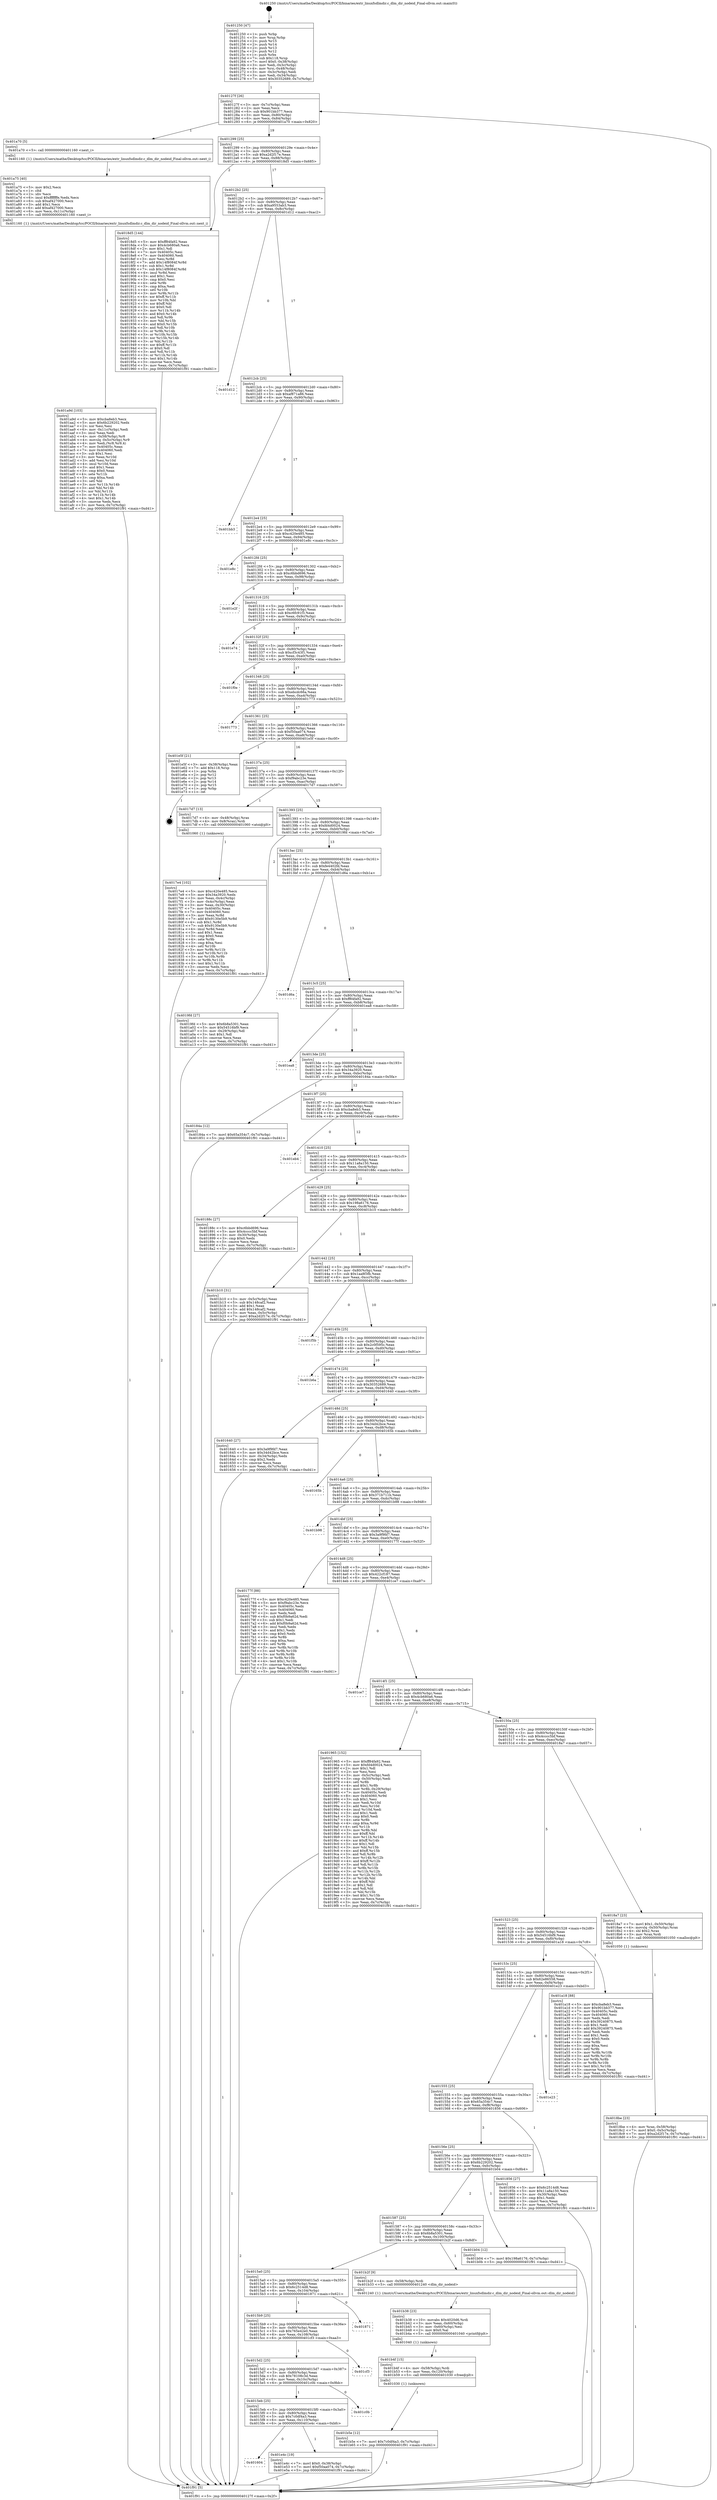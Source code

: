 digraph "0x401250" {
  label = "0x401250 (/mnt/c/Users/mathe/Desktop/tcc/POCII/binaries/extr_linuxfsdlmdir.c_dlm_dir_nodeid_Final-ollvm.out::main(0))"
  labelloc = "t"
  node[shape=record]

  Entry [label="",width=0.3,height=0.3,shape=circle,fillcolor=black,style=filled]
  "0x40127f" [label="{
     0x40127f [26]\l
     | [instrs]\l
     &nbsp;&nbsp;0x40127f \<+3\>: mov -0x7c(%rbp),%eax\l
     &nbsp;&nbsp;0x401282 \<+2\>: mov %eax,%ecx\l
     &nbsp;&nbsp;0x401284 \<+6\>: sub $0x901bb377,%ecx\l
     &nbsp;&nbsp;0x40128a \<+3\>: mov %eax,-0x80(%rbp)\l
     &nbsp;&nbsp;0x40128d \<+6\>: mov %ecx,-0x84(%rbp)\l
     &nbsp;&nbsp;0x401293 \<+6\>: je 0000000000401a70 \<main+0x820\>\l
  }"]
  "0x401a70" [label="{
     0x401a70 [5]\l
     | [instrs]\l
     &nbsp;&nbsp;0x401a70 \<+5\>: call 0000000000401160 \<next_i\>\l
     | [calls]\l
     &nbsp;&nbsp;0x401160 \{1\} (/mnt/c/Users/mathe/Desktop/tcc/POCII/binaries/extr_linuxfsdlmdir.c_dlm_dir_nodeid_Final-ollvm.out::next_i)\l
  }"]
  "0x401299" [label="{
     0x401299 [25]\l
     | [instrs]\l
     &nbsp;&nbsp;0x401299 \<+5\>: jmp 000000000040129e \<main+0x4e\>\l
     &nbsp;&nbsp;0x40129e \<+3\>: mov -0x80(%rbp),%eax\l
     &nbsp;&nbsp;0x4012a1 \<+5\>: sub $0xa2d2f17e,%eax\l
     &nbsp;&nbsp;0x4012a6 \<+6\>: mov %eax,-0x88(%rbp)\l
     &nbsp;&nbsp;0x4012ac \<+6\>: je 00000000004018d5 \<main+0x685\>\l
  }"]
  Exit [label="",width=0.3,height=0.3,shape=circle,fillcolor=black,style=filled,peripheries=2]
  "0x4018d5" [label="{
     0x4018d5 [144]\l
     | [instrs]\l
     &nbsp;&nbsp;0x4018d5 \<+5\>: mov $0xff84fa92,%eax\l
     &nbsp;&nbsp;0x4018da \<+5\>: mov $0x4cb680a6,%ecx\l
     &nbsp;&nbsp;0x4018df \<+2\>: mov $0x1,%dl\l
     &nbsp;&nbsp;0x4018e1 \<+7\>: mov 0x40405c,%esi\l
     &nbsp;&nbsp;0x4018e8 \<+7\>: mov 0x404060,%edi\l
     &nbsp;&nbsp;0x4018ef \<+3\>: mov %esi,%r8d\l
     &nbsp;&nbsp;0x4018f2 \<+7\>: add $0x14f8084f,%r8d\l
     &nbsp;&nbsp;0x4018f9 \<+4\>: sub $0x1,%r8d\l
     &nbsp;&nbsp;0x4018fd \<+7\>: sub $0x14f8084f,%r8d\l
     &nbsp;&nbsp;0x401904 \<+4\>: imul %r8d,%esi\l
     &nbsp;&nbsp;0x401908 \<+3\>: and $0x1,%esi\l
     &nbsp;&nbsp;0x40190b \<+3\>: cmp $0x0,%esi\l
     &nbsp;&nbsp;0x40190e \<+4\>: sete %r9b\l
     &nbsp;&nbsp;0x401912 \<+3\>: cmp $0xa,%edi\l
     &nbsp;&nbsp;0x401915 \<+4\>: setl %r10b\l
     &nbsp;&nbsp;0x401919 \<+3\>: mov %r9b,%r11b\l
     &nbsp;&nbsp;0x40191c \<+4\>: xor $0xff,%r11b\l
     &nbsp;&nbsp;0x401920 \<+3\>: mov %r10b,%bl\l
     &nbsp;&nbsp;0x401923 \<+3\>: xor $0xff,%bl\l
     &nbsp;&nbsp;0x401926 \<+3\>: xor $0x0,%dl\l
     &nbsp;&nbsp;0x401929 \<+3\>: mov %r11b,%r14b\l
     &nbsp;&nbsp;0x40192c \<+4\>: and $0x0,%r14b\l
     &nbsp;&nbsp;0x401930 \<+3\>: and %dl,%r9b\l
     &nbsp;&nbsp;0x401933 \<+3\>: mov %bl,%r15b\l
     &nbsp;&nbsp;0x401936 \<+4\>: and $0x0,%r15b\l
     &nbsp;&nbsp;0x40193a \<+3\>: and %dl,%r10b\l
     &nbsp;&nbsp;0x40193d \<+3\>: or %r9b,%r14b\l
     &nbsp;&nbsp;0x401940 \<+3\>: or %r10b,%r15b\l
     &nbsp;&nbsp;0x401943 \<+3\>: xor %r15b,%r14b\l
     &nbsp;&nbsp;0x401946 \<+3\>: or %bl,%r11b\l
     &nbsp;&nbsp;0x401949 \<+4\>: xor $0xff,%r11b\l
     &nbsp;&nbsp;0x40194d \<+3\>: or $0x0,%dl\l
     &nbsp;&nbsp;0x401950 \<+3\>: and %dl,%r11b\l
     &nbsp;&nbsp;0x401953 \<+3\>: or %r11b,%r14b\l
     &nbsp;&nbsp;0x401956 \<+4\>: test $0x1,%r14b\l
     &nbsp;&nbsp;0x40195a \<+3\>: cmovne %ecx,%eax\l
     &nbsp;&nbsp;0x40195d \<+3\>: mov %eax,-0x7c(%rbp)\l
     &nbsp;&nbsp;0x401960 \<+5\>: jmp 0000000000401f91 \<main+0xd41\>\l
  }"]
  "0x4012b2" [label="{
     0x4012b2 [25]\l
     | [instrs]\l
     &nbsp;&nbsp;0x4012b2 \<+5\>: jmp 00000000004012b7 \<main+0x67\>\l
     &nbsp;&nbsp;0x4012b7 \<+3\>: mov -0x80(%rbp),%eax\l
     &nbsp;&nbsp;0x4012ba \<+5\>: sub $0xa9553ab3,%eax\l
     &nbsp;&nbsp;0x4012bf \<+6\>: mov %eax,-0x8c(%rbp)\l
     &nbsp;&nbsp;0x4012c5 \<+6\>: je 0000000000401d12 \<main+0xac2\>\l
  }"]
  "0x401604" [label="{
     0x401604\l
  }", style=dashed]
  "0x401d12" [label="{
     0x401d12\l
  }", style=dashed]
  "0x4012cb" [label="{
     0x4012cb [25]\l
     | [instrs]\l
     &nbsp;&nbsp;0x4012cb \<+5\>: jmp 00000000004012d0 \<main+0x80\>\l
     &nbsp;&nbsp;0x4012d0 \<+3\>: mov -0x80(%rbp),%eax\l
     &nbsp;&nbsp;0x4012d3 \<+5\>: sub $0xaf871a86,%eax\l
     &nbsp;&nbsp;0x4012d8 \<+6\>: mov %eax,-0x90(%rbp)\l
     &nbsp;&nbsp;0x4012de \<+6\>: je 0000000000401bb3 \<main+0x963\>\l
  }"]
  "0x401e4c" [label="{
     0x401e4c [19]\l
     | [instrs]\l
     &nbsp;&nbsp;0x401e4c \<+7\>: movl $0x0,-0x38(%rbp)\l
     &nbsp;&nbsp;0x401e53 \<+7\>: movl $0xf50aa074,-0x7c(%rbp)\l
     &nbsp;&nbsp;0x401e5a \<+5\>: jmp 0000000000401f91 \<main+0xd41\>\l
  }"]
  "0x401bb3" [label="{
     0x401bb3\l
  }", style=dashed]
  "0x4012e4" [label="{
     0x4012e4 [25]\l
     | [instrs]\l
     &nbsp;&nbsp;0x4012e4 \<+5\>: jmp 00000000004012e9 \<main+0x99\>\l
     &nbsp;&nbsp;0x4012e9 \<+3\>: mov -0x80(%rbp),%eax\l
     &nbsp;&nbsp;0x4012ec \<+5\>: sub $0xc420e485,%eax\l
     &nbsp;&nbsp;0x4012f1 \<+6\>: mov %eax,-0x94(%rbp)\l
     &nbsp;&nbsp;0x4012f7 \<+6\>: je 0000000000401e8c \<main+0xc3c\>\l
  }"]
  "0x4015eb" [label="{
     0x4015eb [25]\l
     | [instrs]\l
     &nbsp;&nbsp;0x4015eb \<+5\>: jmp 00000000004015f0 \<main+0x3a0\>\l
     &nbsp;&nbsp;0x4015f0 \<+3\>: mov -0x80(%rbp),%eax\l
     &nbsp;&nbsp;0x4015f3 \<+5\>: sub $0x7c0df4a3,%eax\l
     &nbsp;&nbsp;0x4015f8 \<+6\>: mov %eax,-0x110(%rbp)\l
     &nbsp;&nbsp;0x4015fe \<+6\>: je 0000000000401e4c \<main+0xbfc\>\l
  }"]
  "0x401e8c" [label="{
     0x401e8c\l
  }", style=dashed]
  "0x4012fd" [label="{
     0x4012fd [25]\l
     | [instrs]\l
     &nbsp;&nbsp;0x4012fd \<+5\>: jmp 0000000000401302 \<main+0xb2\>\l
     &nbsp;&nbsp;0x401302 \<+3\>: mov -0x80(%rbp),%eax\l
     &nbsp;&nbsp;0x401305 \<+5\>: sub $0xc6bbd696,%eax\l
     &nbsp;&nbsp;0x40130a \<+6\>: mov %eax,-0x98(%rbp)\l
     &nbsp;&nbsp;0x401310 \<+6\>: je 0000000000401e2f \<main+0xbdf\>\l
  }"]
  "0x401c0b" [label="{
     0x401c0b\l
  }", style=dashed]
  "0x401e2f" [label="{
     0x401e2f\l
  }", style=dashed]
  "0x401316" [label="{
     0x401316 [25]\l
     | [instrs]\l
     &nbsp;&nbsp;0x401316 \<+5\>: jmp 000000000040131b \<main+0xcb\>\l
     &nbsp;&nbsp;0x40131b \<+3\>: mov -0x80(%rbp),%eax\l
     &nbsp;&nbsp;0x40131e \<+5\>: sub $0xc6fc91f3,%eax\l
     &nbsp;&nbsp;0x401323 \<+6\>: mov %eax,-0x9c(%rbp)\l
     &nbsp;&nbsp;0x401329 \<+6\>: je 0000000000401e74 \<main+0xc24\>\l
  }"]
  "0x4015d2" [label="{
     0x4015d2 [25]\l
     | [instrs]\l
     &nbsp;&nbsp;0x4015d2 \<+5\>: jmp 00000000004015d7 \<main+0x387\>\l
     &nbsp;&nbsp;0x4015d7 \<+3\>: mov -0x80(%rbp),%eax\l
     &nbsp;&nbsp;0x4015da \<+5\>: sub $0x78108c3d,%eax\l
     &nbsp;&nbsp;0x4015df \<+6\>: mov %eax,-0x10c(%rbp)\l
     &nbsp;&nbsp;0x4015e5 \<+6\>: je 0000000000401c0b \<main+0x9bb\>\l
  }"]
  "0x401e74" [label="{
     0x401e74\l
  }", style=dashed]
  "0x40132f" [label="{
     0x40132f [25]\l
     | [instrs]\l
     &nbsp;&nbsp;0x40132f \<+5\>: jmp 0000000000401334 \<main+0xe4\>\l
     &nbsp;&nbsp;0x401334 \<+3\>: mov -0x80(%rbp),%eax\l
     &nbsp;&nbsp;0x401337 \<+5\>: sub $0xcf3c43f1,%eax\l
     &nbsp;&nbsp;0x40133c \<+6\>: mov %eax,-0xa0(%rbp)\l
     &nbsp;&nbsp;0x401342 \<+6\>: je 0000000000401f0e \<main+0xcbe\>\l
  }"]
  "0x401cf3" [label="{
     0x401cf3\l
  }", style=dashed]
  "0x401f0e" [label="{
     0x401f0e\l
  }", style=dashed]
  "0x401348" [label="{
     0x401348 [25]\l
     | [instrs]\l
     &nbsp;&nbsp;0x401348 \<+5\>: jmp 000000000040134d \<main+0xfd\>\l
     &nbsp;&nbsp;0x40134d \<+3\>: mov -0x80(%rbp),%eax\l
     &nbsp;&nbsp;0x401350 \<+5\>: sub $0xebcdc66a,%eax\l
     &nbsp;&nbsp;0x401355 \<+6\>: mov %eax,-0xa4(%rbp)\l
     &nbsp;&nbsp;0x40135b \<+6\>: je 0000000000401773 \<main+0x523\>\l
  }"]
  "0x4015b9" [label="{
     0x4015b9 [25]\l
     | [instrs]\l
     &nbsp;&nbsp;0x4015b9 \<+5\>: jmp 00000000004015be \<main+0x36e\>\l
     &nbsp;&nbsp;0x4015be \<+3\>: mov -0x80(%rbp),%eax\l
     &nbsp;&nbsp;0x4015c1 \<+5\>: sub $0x765e42e0,%eax\l
     &nbsp;&nbsp;0x4015c6 \<+6\>: mov %eax,-0x108(%rbp)\l
     &nbsp;&nbsp;0x4015cc \<+6\>: je 0000000000401cf3 \<main+0xaa3\>\l
  }"]
  "0x401773" [label="{
     0x401773\l
  }", style=dashed]
  "0x401361" [label="{
     0x401361 [25]\l
     | [instrs]\l
     &nbsp;&nbsp;0x401361 \<+5\>: jmp 0000000000401366 \<main+0x116\>\l
     &nbsp;&nbsp;0x401366 \<+3\>: mov -0x80(%rbp),%eax\l
     &nbsp;&nbsp;0x401369 \<+5\>: sub $0xf50aa074,%eax\l
     &nbsp;&nbsp;0x40136e \<+6\>: mov %eax,-0xa8(%rbp)\l
     &nbsp;&nbsp;0x401374 \<+6\>: je 0000000000401e5f \<main+0xc0f\>\l
  }"]
  "0x401871" [label="{
     0x401871\l
  }", style=dashed]
  "0x401e5f" [label="{
     0x401e5f [21]\l
     | [instrs]\l
     &nbsp;&nbsp;0x401e5f \<+3\>: mov -0x38(%rbp),%eax\l
     &nbsp;&nbsp;0x401e62 \<+7\>: add $0x118,%rsp\l
     &nbsp;&nbsp;0x401e69 \<+1\>: pop %rbx\l
     &nbsp;&nbsp;0x401e6a \<+2\>: pop %r12\l
     &nbsp;&nbsp;0x401e6c \<+2\>: pop %r13\l
     &nbsp;&nbsp;0x401e6e \<+2\>: pop %r14\l
     &nbsp;&nbsp;0x401e70 \<+2\>: pop %r15\l
     &nbsp;&nbsp;0x401e72 \<+1\>: pop %rbp\l
     &nbsp;&nbsp;0x401e73 \<+1\>: ret\l
  }"]
  "0x40137a" [label="{
     0x40137a [25]\l
     | [instrs]\l
     &nbsp;&nbsp;0x40137a \<+5\>: jmp 000000000040137f \<main+0x12f\>\l
     &nbsp;&nbsp;0x40137f \<+3\>: mov -0x80(%rbp),%eax\l
     &nbsp;&nbsp;0x401382 \<+5\>: sub $0xf9abc23e,%eax\l
     &nbsp;&nbsp;0x401387 \<+6\>: mov %eax,-0xac(%rbp)\l
     &nbsp;&nbsp;0x40138d \<+6\>: je 00000000004017d7 \<main+0x587\>\l
  }"]
  "0x401b5e" [label="{
     0x401b5e [12]\l
     | [instrs]\l
     &nbsp;&nbsp;0x401b5e \<+7\>: movl $0x7c0df4a3,-0x7c(%rbp)\l
     &nbsp;&nbsp;0x401b65 \<+5\>: jmp 0000000000401f91 \<main+0xd41\>\l
  }"]
  "0x4017d7" [label="{
     0x4017d7 [13]\l
     | [instrs]\l
     &nbsp;&nbsp;0x4017d7 \<+4\>: mov -0x48(%rbp),%rax\l
     &nbsp;&nbsp;0x4017db \<+4\>: mov 0x8(%rax),%rdi\l
     &nbsp;&nbsp;0x4017df \<+5\>: call 0000000000401060 \<atoi@plt\>\l
     | [calls]\l
     &nbsp;&nbsp;0x401060 \{1\} (unknown)\l
  }"]
  "0x401393" [label="{
     0x401393 [25]\l
     | [instrs]\l
     &nbsp;&nbsp;0x401393 \<+5\>: jmp 0000000000401398 \<main+0x148\>\l
     &nbsp;&nbsp;0x401398 \<+3\>: mov -0x80(%rbp),%eax\l
     &nbsp;&nbsp;0x40139b \<+5\>: sub $0xfd4d0024,%eax\l
     &nbsp;&nbsp;0x4013a0 \<+6\>: mov %eax,-0xb0(%rbp)\l
     &nbsp;&nbsp;0x4013a6 \<+6\>: je 00000000004019fd \<main+0x7ad\>\l
  }"]
  "0x401b4f" [label="{
     0x401b4f [15]\l
     | [instrs]\l
     &nbsp;&nbsp;0x401b4f \<+4\>: mov -0x58(%rbp),%rdi\l
     &nbsp;&nbsp;0x401b53 \<+6\>: mov %eax,-0x120(%rbp)\l
     &nbsp;&nbsp;0x401b59 \<+5\>: call 0000000000401030 \<free@plt\>\l
     | [calls]\l
     &nbsp;&nbsp;0x401030 \{1\} (unknown)\l
  }"]
  "0x4019fd" [label="{
     0x4019fd [27]\l
     | [instrs]\l
     &nbsp;&nbsp;0x4019fd \<+5\>: mov $0x6b8a5301,%eax\l
     &nbsp;&nbsp;0x401a02 \<+5\>: mov $0x54516bf9,%ecx\l
     &nbsp;&nbsp;0x401a07 \<+3\>: mov -0x29(%rbp),%dl\l
     &nbsp;&nbsp;0x401a0a \<+3\>: test $0x1,%dl\l
     &nbsp;&nbsp;0x401a0d \<+3\>: cmovne %ecx,%eax\l
     &nbsp;&nbsp;0x401a10 \<+3\>: mov %eax,-0x7c(%rbp)\l
     &nbsp;&nbsp;0x401a13 \<+5\>: jmp 0000000000401f91 \<main+0xd41\>\l
  }"]
  "0x4013ac" [label="{
     0x4013ac [25]\l
     | [instrs]\l
     &nbsp;&nbsp;0x4013ac \<+5\>: jmp 00000000004013b1 \<main+0x161\>\l
     &nbsp;&nbsp;0x4013b1 \<+3\>: mov -0x80(%rbp),%eax\l
     &nbsp;&nbsp;0x4013b4 \<+5\>: sub $0xfe4402fd,%eax\l
     &nbsp;&nbsp;0x4013b9 \<+6\>: mov %eax,-0xb4(%rbp)\l
     &nbsp;&nbsp;0x4013bf \<+6\>: je 0000000000401d6a \<main+0xb1a\>\l
  }"]
  "0x401b38" [label="{
     0x401b38 [23]\l
     | [instrs]\l
     &nbsp;&nbsp;0x401b38 \<+10\>: movabs $0x4020d6,%rdi\l
     &nbsp;&nbsp;0x401b42 \<+3\>: mov %eax,-0x60(%rbp)\l
     &nbsp;&nbsp;0x401b45 \<+3\>: mov -0x60(%rbp),%esi\l
     &nbsp;&nbsp;0x401b48 \<+2\>: mov $0x0,%al\l
     &nbsp;&nbsp;0x401b4a \<+5\>: call 0000000000401040 \<printf@plt\>\l
     | [calls]\l
     &nbsp;&nbsp;0x401040 \{1\} (unknown)\l
  }"]
  "0x401d6a" [label="{
     0x401d6a\l
  }", style=dashed]
  "0x4013c5" [label="{
     0x4013c5 [25]\l
     | [instrs]\l
     &nbsp;&nbsp;0x4013c5 \<+5\>: jmp 00000000004013ca \<main+0x17a\>\l
     &nbsp;&nbsp;0x4013ca \<+3\>: mov -0x80(%rbp),%eax\l
     &nbsp;&nbsp;0x4013cd \<+5\>: sub $0xff84fa92,%eax\l
     &nbsp;&nbsp;0x4013d2 \<+6\>: mov %eax,-0xb8(%rbp)\l
     &nbsp;&nbsp;0x4013d8 \<+6\>: je 0000000000401ea8 \<main+0xc58\>\l
  }"]
  "0x4015a0" [label="{
     0x4015a0 [25]\l
     | [instrs]\l
     &nbsp;&nbsp;0x4015a0 \<+5\>: jmp 00000000004015a5 \<main+0x355\>\l
     &nbsp;&nbsp;0x4015a5 \<+3\>: mov -0x80(%rbp),%eax\l
     &nbsp;&nbsp;0x4015a8 \<+5\>: sub $0x6c2514d8,%eax\l
     &nbsp;&nbsp;0x4015ad \<+6\>: mov %eax,-0x104(%rbp)\l
     &nbsp;&nbsp;0x4015b3 \<+6\>: je 0000000000401871 \<main+0x621\>\l
  }"]
  "0x401ea8" [label="{
     0x401ea8\l
  }", style=dashed]
  "0x4013de" [label="{
     0x4013de [25]\l
     | [instrs]\l
     &nbsp;&nbsp;0x4013de \<+5\>: jmp 00000000004013e3 \<main+0x193\>\l
     &nbsp;&nbsp;0x4013e3 \<+3\>: mov -0x80(%rbp),%eax\l
     &nbsp;&nbsp;0x4013e6 \<+5\>: sub $0x34a3920,%eax\l
     &nbsp;&nbsp;0x4013eb \<+6\>: mov %eax,-0xbc(%rbp)\l
     &nbsp;&nbsp;0x4013f1 \<+6\>: je 000000000040184a \<main+0x5fa\>\l
  }"]
  "0x401b2f" [label="{
     0x401b2f [9]\l
     | [instrs]\l
     &nbsp;&nbsp;0x401b2f \<+4\>: mov -0x58(%rbp),%rdi\l
     &nbsp;&nbsp;0x401b33 \<+5\>: call 0000000000401240 \<dlm_dir_nodeid\>\l
     | [calls]\l
     &nbsp;&nbsp;0x401240 \{1\} (/mnt/c/Users/mathe/Desktop/tcc/POCII/binaries/extr_linuxfsdlmdir.c_dlm_dir_nodeid_Final-ollvm.out::dlm_dir_nodeid)\l
  }"]
  "0x40184a" [label="{
     0x40184a [12]\l
     | [instrs]\l
     &nbsp;&nbsp;0x40184a \<+7\>: movl $0x65a354c7,-0x7c(%rbp)\l
     &nbsp;&nbsp;0x401851 \<+5\>: jmp 0000000000401f91 \<main+0xd41\>\l
  }"]
  "0x4013f7" [label="{
     0x4013f7 [25]\l
     | [instrs]\l
     &nbsp;&nbsp;0x4013f7 \<+5\>: jmp 00000000004013fc \<main+0x1ac\>\l
     &nbsp;&nbsp;0x4013fc \<+3\>: mov -0x80(%rbp),%eax\l
     &nbsp;&nbsp;0x4013ff \<+5\>: sub $0xcba8eb3,%eax\l
     &nbsp;&nbsp;0x401404 \<+6\>: mov %eax,-0xc0(%rbp)\l
     &nbsp;&nbsp;0x40140a \<+6\>: je 0000000000401eb4 \<main+0xc64\>\l
  }"]
  "0x401587" [label="{
     0x401587 [25]\l
     | [instrs]\l
     &nbsp;&nbsp;0x401587 \<+5\>: jmp 000000000040158c \<main+0x33c\>\l
     &nbsp;&nbsp;0x40158c \<+3\>: mov -0x80(%rbp),%eax\l
     &nbsp;&nbsp;0x40158f \<+5\>: sub $0x6b8a5301,%eax\l
     &nbsp;&nbsp;0x401594 \<+6\>: mov %eax,-0x100(%rbp)\l
     &nbsp;&nbsp;0x40159a \<+6\>: je 0000000000401b2f \<main+0x8df\>\l
  }"]
  "0x401eb4" [label="{
     0x401eb4\l
  }", style=dashed]
  "0x401410" [label="{
     0x401410 [25]\l
     | [instrs]\l
     &nbsp;&nbsp;0x401410 \<+5\>: jmp 0000000000401415 \<main+0x1c5\>\l
     &nbsp;&nbsp;0x401415 \<+3\>: mov -0x80(%rbp),%eax\l
     &nbsp;&nbsp;0x401418 \<+5\>: sub $0x11a8a150,%eax\l
     &nbsp;&nbsp;0x40141d \<+6\>: mov %eax,-0xc4(%rbp)\l
     &nbsp;&nbsp;0x401423 \<+6\>: je 000000000040188c \<main+0x63c\>\l
  }"]
  "0x401b04" [label="{
     0x401b04 [12]\l
     | [instrs]\l
     &nbsp;&nbsp;0x401b04 \<+7\>: movl $0x198a6176,-0x7c(%rbp)\l
     &nbsp;&nbsp;0x401b0b \<+5\>: jmp 0000000000401f91 \<main+0xd41\>\l
  }"]
  "0x40188c" [label="{
     0x40188c [27]\l
     | [instrs]\l
     &nbsp;&nbsp;0x40188c \<+5\>: mov $0xc6bbd696,%eax\l
     &nbsp;&nbsp;0x401891 \<+5\>: mov $0x4cccc5bf,%ecx\l
     &nbsp;&nbsp;0x401896 \<+3\>: mov -0x30(%rbp),%edx\l
     &nbsp;&nbsp;0x401899 \<+3\>: cmp $0x0,%edx\l
     &nbsp;&nbsp;0x40189c \<+3\>: cmove %ecx,%eax\l
     &nbsp;&nbsp;0x40189f \<+3\>: mov %eax,-0x7c(%rbp)\l
     &nbsp;&nbsp;0x4018a2 \<+5\>: jmp 0000000000401f91 \<main+0xd41\>\l
  }"]
  "0x401429" [label="{
     0x401429 [25]\l
     | [instrs]\l
     &nbsp;&nbsp;0x401429 \<+5\>: jmp 000000000040142e \<main+0x1de\>\l
     &nbsp;&nbsp;0x40142e \<+3\>: mov -0x80(%rbp),%eax\l
     &nbsp;&nbsp;0x401431 \<+5\>: sub $0x198a6176,%eax\l
     &nbsp;&nbsp;0x401436 \<+6\>: mov %eax,-0xc8(%rbp)\l
     &nbsp;&nbsp;0x40143c \<+6\>: je 0000000000401b10 \<main+0x8c0\>\l
  }"]
  "0x401a9d" [label="{
     0x401a9d [103]\l
     | [instrs]\l
     &nbsp;&nbsp;0x401a9d \<+5\>: mov $0xcba8eb3,%ecx\l
     &nbsp;&nbsp;0x401aa2 \<+5\>: mov $0x6b229202,%edx\l
     &nbsp;&nbsp;0x401aa7 \<+2\>: xor %esi,%esi\l
     &nbsp;&nbsp;0x401aa9 \<+6\>: mov -0x11c(%rbp),%edi\l
     &nbsp;&nbsp;0x401aaf \<+3\>: imul %eax,%edi\l
     &nbsp;&nbsp;0x401ab2 \<+4\>: mov -0x58(%rbp),%r8\l
     &nbsp;&nbsp;0x401ab6 \<+4\>: movslq -0x5c(%rbp),%r9\l
     &nbsp;&nbsp;0x401aba \<+4\>: mov %edi,(%r8,%r9,4)\l
     &nbsp;&nbsp;0x401abe \<+7\>: mov 0x40405c,%eax\l
     &nbsp;&nbsp;0x401ac5 \<+7\>: mov 0x404060,%edi\l
     &nbsp;&nbsp;0x401acc \<+3\>: sub $0x1,%esi\l
     &nbsp;&nbsp;0x401acf \<+3\>: mov %eax,%r10d\l
     &nbsp;&nbsp;0x401ad2 \<+3\>: add %esi,%r10d\l
     &nbsp;&nbsp;0x401ad5 \<+4\>: imul %r10d,%eax\l
     &nbsp;&nbsp;0x401ad9 \<+3\>: and $0x1,%eax\l
     &nbsp;&nbsp;0x401adc \<+3\>: cmp $0x0,%eax\l
     &nbsp;&nbsp;0x401adf \<+4\>: sete %r11b\l
     &nbsp;&nbsp;0x401ae3 \<+3\>: cmp $0xa,%edi\l
     &nbsp;&nbsp;0x401ae6 \<+3\>: setl %bl\l
     &nbsp;&nbsp;0x401ae9 \<+3\>: mov %r11b,%r14b\l
     &nbsp;&nbsp;0x401aec \<+3\>: and %bl,%r14b\l
     &nbsp;&nbsp;0x401aef \<+3\>: xor %bl,%r11b\l
     &nbsp;&nbsp;0x401af2 \<+3\>: or %r11b,%r14b\l
     &nbsp;&nbsp;0x401af5 \<+4\>: test $0x1,%r14b\l
     &nbsp;&nbsp;0x401af9 \<+3\>: cmovne %edx,%ecx\l
     &nbsp;&nbsp;0x401afc \<+3\>: mov %ecx,-0x7c(%rbp)\l
     &nbsp;&nbsp;0x401aff \<+5\>: jmp 0000000000401f91 \<main+0xd41\>\l
  }"]
  "0x401b10" [label="{
     0x401b10 [31]\l
     | [instrs]\l
     &nbsp;&nbsp;0x401b10 \<+3\>: mov -0x5c(%rbp),%eax\l
     &nbsp;&nbsp;0x401b13 \<+5\>: sub $0x148caf2,%eax\l
     &nbsp;&nbsp;0x401b18 \<+3\>: add $0x1,%eax\l
     &nbsp;&nbsp;0x401b1b \<+5\>: add $0x148caf2,%eax\l
     &nbsp;&nbsp;0x401b20 \<+3\>: mov %eax,-0x5c(%rbp)\l
     &nbsp;&nbsp;0x401b23 \<+7\>: movl $0xa2d2f17e,-0x7c(%rbp)\l
     &nbsp;&nbsp;0x401b2a \<+5\>: jmp 0000000000401f91 \<main+0xd41\>\l
  }"]
  "0x401442" [label="{
     0x401442 [25]\l
     | [instrs]\l
     &nbsp;&nbsp;0x401442 \<+5\>: jmp 0000000000401447 \<main+0x1f7\>\l
     &nbsp;&nbsp;0x401447 \<+3\>: mov -0x80(%rbp),%eax\l
     &nbsp;&nbsp;0x40144a \<+5\>: sub $0x1aa8f3fb,%eax\l
     &nbsp;&nbsp;0x40144f \<+6\>: mov %eax,-0xcc(%rbp)\l
     &nbsp;&nbsp;0x401455 \<+6\>: je 0000000000401f5b \<main+0xd0b\>\l
  }"]
  "0x401a75" [label="{
     0x401a75 [40]\l
     | [instrs]\l
     &nbsp;&nbsp;0x401a75 \<+5\>: mov $0x2,%ecx\l
     &nbsp;&nbsp;0x401a7a \<+1\>: cltd\l
     &nbsp;&nbsp;0x401a7b \<+2\>: idiv %ecx\l
     &nbsp;&nbsp;0x401a7d \<+6\>: imul $0xfffffffe,%edx,%ecx\l
     &nbsp;&nbsp;0x401a83 \<+6\>: sub $0xaf427000,%ecx\l
     &nbsp;&nbsp;0x401a89 \<+3\>: add $0x1,%ecx\l
     &nbsp;&nbsp;0x401a8c \<+6\>: add $0xaf427000,%ecx\l
     &nbsp;&nbsp;0x401a92 \<+6\>: mov %ecx,-0x11c(%rbp)\l
     &nbsp;&nbsp;0x401a98 \<+5\>: call 0000000000401160 \<next_i\>\l
     | [calls]\l
     &nbsp;&nbsp;0x401160 \{1\} (/mnt/c/Users/mathe/Desktop/tcc/POCII/binaries/extr_linuxfsdlmdir.c_dlm_dir_nodeid_Final-ollvm.out::next_i)\l
  }"]
  "0x401f5b" [label="{
     0x401f5b\l
  }", style=dashed]
  "0x40145b" [label="{
     0x40145b [25]\l
     | [instrs]\l
     &nbsp;&nbsp;0x40145b \<+5\>: jmp 0000000000401460 \<main+0x210\>\l
     &nbsp;&nbsp;0x401460 \<+3\>: mov -0x80(%rbp),%eax\l
     &nbsp;&nbsp;0x401463 \<+5\>: sub $0x2c0f595c,%eax\l
     &nbsp;&nbsp;0x401468 \<+6\>: mov %eax,-0xd0(%rbp)\l
     &nbsp;&nbsp;0x40146e \<+6\>: je 0000000000401b6a \<main+0x91a\>\l
  }"]
  "0x4018be" [label="{
     0x4018be [23]\l
     | [instrs]\l
     &nbsp;&nbsp;0x4018be \<+4\>: mov %rax,-0x58(%rbp)\l
     &nbsp;&nbsp;0x4018c2 \<+7\>: movl $0x0,-0x5c(%rbp)\l
     &nbsp;&nbsp;0x4018c9 \<+7\>: movl $0xa2d2f17e,-0x7c(%rbp)\l
     &nbsp;&nbsp;0x4018d0 \<+5\>: jmp 0000000000401f91 \<main+0xd41\>\l
  }"]
  "0x401b6a" [label="{
     0x401b6a\l
  }", style=dashed]
  "0x401474" [label="{
     0x401474 [25]\l
     | [instrs]\l
     &nbsp;&nbsp;0x401474 \<+5\>: jmp 0000000000401479 \<main+0x229\>\l
     &nbsp;&nbsp;0x401479 \<+3\>: mov -0x80(%rbp),%eax\l
     &nbsp;&nbsp;0x40147c \<+5\>: sub $0x30352689,%eax\l
     &nbsp;&nbsp;0x401481 \<+6\>: mov %eax,-0xd4(%rbp)\l
     &nbsp;&nbsp;0x401487 \<+6\>: je 0000000000401640 \<main+0x3f0\>\l
  }"]
  "0x40156e" [label="{
     0x40156e [25]\l
     | [instrs]\l
     &nbsp;&nbsp;0x40156e \<+5\>: jmp 0000000000401573 \<main+0x323\>\l
     &nbsp;&nbsp;0x401573 \<+3\>: mov -0x80(%rbp),%eax\l
     &nbsp;&nbsp;0x401576 \<+5\>: sub $0x6b229202,%eax\l
     &nbsp;&nbsp;0x40157b \<+6\>: mov %eax,-0xfc(%rbp)\l
     &nbsp;&nbsp;0x401581 \<+6\>: je 0000000000401b04 \<main+0x8b4\>\l
  }"]
  "0x401640" [label="{
     0x401640 [27]\l
     | [instrs]\l
     &nbsp;&nbsp;0x401640 \<+5\>: mov $0x3a9f9fd7,%eax\l
     &nbsp;&nbsp;0x401645 \<+5\>: mov $0x34d42bce,%ecx\l
     &nbsp;&nbsp;0x40164a \<+3\>: mov -0x34(%rbp),%edx\l
     &nbsp;&nbsp;0x40164d \<+3\>: cmp $0x2,%edx\l
     &nbsp;&nbsp;0x401650 \<+3\>: cmovne %ecx,%eax\l
     &nbsp;&nbsp;0x401653 \<+3\>: mov %eax,-0x7c(%rbp)\l
     &nbsp;&nbsp;0x401656 \<+5\>: jmp 0000000000401f91 \<main+0xd41\>\l
  }"]
  "0x40148d" [label="{
     0x40148d [25]\l
     | [instrs]\l
     &nbsp;&nbsp;0x40148d \<+5\>: jmp 0000000000401492 \<main+0x242\>\l
     &nbsp;&nbsp;0x401492 \<+3\>: mov -0x80(%rbp),%eax\l
     &nbsp;&nbsp;0x401495 \<+5\>: sub $0x34d42bce,%eax\l
     &nbsp;&nbsp;0x40149a \<+6\>: mov %eax,-0xd8(%rbp)\l
     &nbsp;&nbsp;0x4014a0 \<+6\>: je 000000000040165b \<main+0x40b\>\l
  }"]
  "0x401f91" [label="{
     0x401f91 [5]\l
     | [instrs]\l
     &nbsp;&nbsp;0x401f91 \<+5\>: jmp 000000000040127f \<main+0x2f\>\l
  }"]
  "0x401250" [label="{
     0x401250 [47]\l
     | [instrs]\l
     &nbsp;&nbsp;0x401250 \<+1\>: push %rbp\l
     &nbsp;&nbsp;0x401251 \<+3\>: mov %rsp,%rbp\l
     &nbsp;&nbsp;0x401254 \<+2\>: push %r15\l
     &nbsp;&nbsp;0x401256 \<+2\>: push %r14\l
     &nbsp;&nbsp;0x401258 \<+2\>: push %r13\l
     &nbsp;&nbsp;0x40125a \<+2\>: push %r12\l
     &nbsp;&nbsp;0x40125c \<+1\>: push %rbx\l
     &nbsp;&nbsp;0x40125d \<+7\>: sub $0x118,%rsp\l
     &nbsp;&nbsp;0x401264 \<+7\>: movl $0x0,-0x38(%rbp)\l
     &nbsp;&nbsp;0x40126b \<+3\>: mov %edi,-0x3c(%rbp)\l
     &nbsp;&nbsp;0x40126e \<+4\>: mov %rsi,-0x48(%rbp)\l
     &nbsp;&nbsp;0x401272 \<+3\>: mov -0x3c(%rbp),%edi\l
     &nbsp;&nbsp;0x401275 \<+3\>: mov %edi,-0x34(%rbp)\l
     &nbsp;&nbsp;0x401278 \<+7\>: movl $0x30352689,-0x7c(%rbp)\l
  }"]
  "0x401856" [label="{
     0x401856 [27]\l
     | [instrs]\l
     &nbsp;&nbsp;0x401856 \<+5\>: mov $0x6c2514d8,%eax\l
     &nbsp;&nbsp;0x40185b \<+5\>: mov $0x11a8a150,%ecx\l
     &nbsp;&nbsp;0x401860 \<+3\>: mov -0x30(%rbp),%edx\l
     &nbsp;&nbsp;0x401863 \<+3\>: cmp $0x1,%edx\l
     &nbsp;&nbsp;0x401866 \<+3\>: cmovl %ecx,%eax\l
     &nbsp;&nbsp;0x401869 \<+3\>: mov %eax,-0x7c(%rbp)\l
     &nbsp;&nbsp;0x40186c \<+5\>: jmp 0000000000401f91 \<main+0xd41\>\l
  }"]
  "0x40165b" [label="{
     0x40165b\l
  }", style=dashed]
  "0x4014a6" [label="{
     0x4014a6 [25]\l
     | [instrs]\l
     &nbsp;&nbsp;0x4014a6 \<+5\>: jmp 00000000004014ab \<main+0x25b\>\l
     &nbsp;&nbsp;0x4014ab \<+3\>: mov -0x80(%rbp),%eax\l
     &nbsp;&nbsp;0x4014ae \<+5\>: sub $0x371b711b,%eax\l
     &nbsp;&nbsp;0x4014b3 \<+6\>: mov %eax,-0xdc(%rbp)\l
     &nbsp;&nbsp;0x4014b9 \<+6\>: je 0000000000401b98 \<main+0x948\>\l
  }"]
  "0x401555" [label="{
     0x401555 [25]\l
     | [instrs]\l
     &nbsp;&nbsp;0x401555 \<+5\>: jmp 000000000040155a \<main+0x30a\>\l
     &nbsp;&nbsp;0x40155a \<+3\>: mov -0x80(%rbp),%eax\l
     &nbsp;&nbsp;0x40155d \<+5\>: sub $0x65a354c7,%eax\l
     &nbsp;&nbsp;0x401562 \<+6\>: mov %eax,-0xf8(%rbp)\l
     &nbsp;&nbsp;0x401568 \<+6\>: je 0000000000401856 \<main+0x606\>\l
  }"]
  "0x401b98" [label="{
     0x401b98\l
  }", style=dashed]
  "0x4014bf" [label="{
     0x4014bf [25]\l
     | [instrs]\l
     &nbsp;&nbsp;0x4014bf \<+5\>: jmp 00000000004014c4 \<main+0x274\>\l
     &nbsp;&nbsp;0x4014c4 \<+3\>: mov -0x80(%rbp),%eax\l
     &nbsp;&nbsp;0x4014c7 \<+5\>: sub $0x3a9f9fd7,%eax\l
     &nbsp;&nbsp;0x4014cc \<+6\>: mov %eax,-0xe0(%rbp)\l
     &nbsp;&nbsp;0x4014d2 \<+6\>: je 000000000040177f \<main+0x52f\>\l
  }"]
  "0x401e23" [label="{
     0x401e23\l
  }", style=dashed]
  "0x40177f" [label="{
     0x40177f [88]\l
     | [instrs]\l
     &nbsp;&nbsp;0x40177f \<+5\>: mov $0xc420e485,%eax\l
     &nbsp;&nbsp;0x401784 \<+5\>: mov $0xf9abc23e,%ecx\l
     &nbsp;&nbsp;0x401789 \<+7\>: mov 0x40405c,%edx\l
     &nbsp;&nbsp;0x401790 \<+7\>: mov 0x404060,%esi\l
     &nbsp;&nbsp;0x401797 \<+2\>: mov %edx,%edi\l
     &nbsp;&nbsp;0x401799 \<+6\>: sub $0xf0b9a62d,%edi\l
     &nbsp;&nbsp;0x40179f \<+3\>: sub $0x1,%edi\l
     &nbsp;&nbsp;0x4017a2 \<+6\>: add $0xf0b9a62d,%edi\l
     &nbsp;&nbsp;0x4017a8 \<+3\>: imul %edi,%edx\l
     &nbsp;&nbsp;0x4017ab \<+3\>: and $0x1,%edx\l
     &nbsp;&nbsp;0x4017ae \<+3\>: cmp $0x0,%edx\l
     &nbsp;&nbsp;0x4017b1 \<+4\>: sete %r8b\l
     &nbsp;&nbsp;0x4017b5 \<+3\>: cmp $0xa,%esi\l
     &nbsp;&nbsp;0x4017b8 \<+4\>: setl %r9b\l
     &nbsp;&nbsp;0x4017bc \<+3\>: mov %r8b,%r10b\l
     &nbsp;&nbsp;0x4017bf \<+3\>: and %r9b,%r10b\l
     &nbsp;&nbsp;0x4017c2 \<+3\>: xor %r9b,%r8b\l
     &nbsp;&nbsp;0x4017c5 \<+3\>: or %r8b,%r10b\l
     &nbsp;&nbsp;0x4017c8 \<+4\>: test $0x1,%r10b\l
     &nbsp;&nbsp;0x4017cc \<+3\>: cmovne %ecx,%eax\l
     &nbsp;&nbsp;0x4017cf \<+3\>: mov %eax,-0x7c(%rbp)\l
     &nbsp;&nbsp;0x4017d2 \<+5\>: jmp 0000000000401f91 \<main+0xd41\>\l
  }"]
  "0x4014d8" [label="{
     0x4014d8 [25]\l
     | [instrs]\l
     &nbsp;&nbsp;0x4014d8 \<+5\>: jmp 00000000004014dd \<main+0x28d\>\l
     &nbsp;&nbsp;0x4014dd \<+3\>: mov -0x80(%rbp),%eax\l
     &nbsp;&nbsp;0x4014e0 \<+5\>: sub $0x422cf187,%eax\l
     &nbsp;&nbsp;0x4014e5 \<+6\>: mov %eax,-0xe4(%rbp)\l
     &nbsp;&nbsp;0x4014eb \<+6\>: je 0000000000401ce7 \<main+0xa97\>\l
  }"]
  "0x4017e4" [label="{
     0x4017e4 [102]\l
     | [instrs]\l
     &nbsp;&nbsp;0x4017e4 \<+5\>: mov $0xc420e485,%ecx\l
     &nbsp;&nbsp;0x4017e9 \<+5\>: mov $0x34a3920,%edx\l
     &nbsp;&nbsp;0x4017ee \<+3\>: mov %eax,-0x4c(%rbp)\l
     &nbsp;&nbsp;0x4017f1 \<+3\>: mov -0x4c(%rbp),%eax\l
     &nbsp;&nbsp;0x4017f4 \<+3\>: mov %eax,-0x30(%rbp)\l
     &nbsp;&nbsp;0x4017f7 \<+7\>: mov 0x40405c,%eax\l
     &nbsp;&nbsp;0x4017fe \<+7\>: mov 0x404060,%esi\l
     &nbsp;&nbsp;0x401805 \<+3\>: mov %eax,%r8d\l
     &nbsp;&nbsp;0x401808 \<+7\>: add $0x9130e5b9,%r8d\l
     &nbsp;&nbsp;0x40180f \<+4\>: sub $0x1,%r8d\l
     &nbsp;&nbsp;0x401813 \<+7\>: sub $0x9130e5b9,%r8d\l
     &nbsp;&nbsp;0x40181a \<+4\>: imul %r8d,%eax\l
     &nbsp;&nbsp;0x40181e \<+3\>: and $0x1,%eax\l
     &nbsp;&nbsp;0x401821 \<+3\>: cmp $0x0,%eax\l
     &nbsp;&nbsp;0x401824 \<+4\>: sete %r9b\l
     &nbsp;&nbsp;0x401828 \<+3\>: cmp $0xa,%esi\l
     &nbsp;&nbsp;0x40182b \<+4\>: setl %r10b\l
     &nbsp;&nbsp;0x40182f \<+3\>: mov %r9b,%r11b\l
     &nbsp;&nbsp;0x401832 \<+3\>: and %r10b,%r11b\l
     &nbsp;&nbsp;0x401835 \<+3\>: xor %r10b,%r9b\l
     &nbsp;&nbsp;0x401838 \<+3\>: or %r9b,%r11b\l
     &nbsp;&nbsp;0x40183b \<+4\>: test $0x1,%r11b\l
     &nbsp;&nbsp;0x40183f \<+3\>: cmovne %edx,%ecx\l
     &nbsp;&nbsp;0x401842 \<+3\>: mov %ecx,-0x7c(%rbp)\l
     &nbsp;&nbsp;0x401845 \<+5\>: jmp 0000000000401f91 \<main+0xd41\>\l
  }"]
  "0x40153c" [label="{
     0x40153c [25]\l
     | [instrs]\l
     &nbsp;&nbsp;0x40153c \<+5\>: jmp 0000000000401541 \<main+0x2f1\>\l
     &nbsp;&nbsp;0x401541 \<+3\>: mov -0x80(%rbp),%eax\l
     &nbsp;&nbsp;0x401544 \<+5\>: sub $0x62e86558,%eax\l
     &nbsp;&nbsp;0x401549 \<+6\>: mov %eax,-0xf4(%rbp)\l
     &nbsp;&nbsp;0x40154f \<+6\>: je 0000000000401e23 \<main+0xbd3\>\l
  }"]
  "0x401ce7" [label="{
     0x401ce7\l
  }", style=dashed]
  "0x4014f1" [label="{
     0x4014f1 [25]\l
     | [instrs]\l
     &nbsp;&nbsp;0x4014f1 \<+5\>: jmp 00000000004014f6 \<main+0x2a6\>\l
     &nbsp;&nbsp;0x4014f6 \<+3\>: mov -0x80(%rbp),%eax\l
     &nbsp;&nbsp;0x4014f9 \<+5\>: sub $0x4cb680a6,%eax\l
     &nbsp;&nbsp;0x4014fe \<+6\>: mov %eax,-0xe8(%rbp)\l
     &nbsp;&nbsp;0x401504 \<+6\>: je 0000000000401965 \<main+0x715\>\l
  }"]
  "0x401a18" [label="{
     0x401a18 [88]\l
     | [instrs]\l
     &nbsp;&nbsp;0x401a18 \<+5\>: mov $0xcba8eb3,%eax\l
     &nbsp;&nbsp;0x401a1d \<+5\>: mov $0x901bb377,%ecx\l
     &nbsp;&nbsp;0x401a22 \<+7\>: mov 0x40405c,%edx\l
     &nbsp;&nbsp;0x401a29 \<+7\>: mov 0x404060,%esi\l
     &nbsp;&nbsp;0x401a30 \<+2\>: mov %edx,%edi\l
     &nbsp;&nbsp;0x401a32 \<+6\>: sub $0x39240875,%edi\l
     &nbsp;&nbsp;0x401a38 \<+3\>: sub $0x1,%edi\l
     &nbsp;&nbsp;0x401a3b \<+6\>: add $0x39240875,%edi\l
     &nbsp;&nbsp;0x401a41 \<+3\>: imul %edi,%edx\l
     &nbsp;&nbsp;0x401a44 \<+3\>: and $0x1,%edx\l
     &nbsp;&nbsp;0x401a47 \<+3\>: cmp $0x0,%edx\l
     &nbsp;&nbsp;0x401a4a \<+4\>: sete %r8b\l
     &nbsp;&nbsp;0x401a4e \<+3\>: cmp $0xa,%esi\l
     &nbsp;&nbsp;0x401a51 \<+4\>: setl %r9b\l
     &nbsp;&nbsp;0x401a55 \<+3\>: mov %r8b,%r10b\l
     &nbsp;&nbsp;0x401a58 \<+3\>: and %r9b,%r10b\l
     &nbsp;&nbsp;0x401a5b \<+3\>: xor %r9b,%r8b\l
     &nbsp;&nbsp;0x401a5e \<+3\>: or %r8b,%r10b\l
     &nbsp;&nbsp;0x401a61 \<+4\>: test $0x1,%r10b\l
     &nbsp;&nbsp;0x401a65 \<+3\>: cmovne %ecx,%eax\l
     &nbsp;&nbsp;0x401a68 \<+3\>: mov %eax,-0x7c(%rbp)\l
     &nbsp;&nbsp;0x401a6b \<+5\>: jmp 0000000000401f91 \<main+0xd41\>\l
  }"]
  "0x401965" [label="{
     0x401965 [152]\l
     | [instrs]\l
     &nbsp;&nbsp;0x401965 \<+5\>: mov $0xff84fa92,%eax\l
     &nbsp;&nbsp;0x40196a \<+5\>: mov $0xfd4d0024,%ecx\l
     &nbsp;&nbsp;0x40196f \<+2\>: mov $0x1,%dl\l
     &nbsp;&nbsp;0x401971 \<+2\>: xor %esi,%esi\l
     &nbsp;&nbsp;0x401973 \<+3\>: mov -0x5c(%rbp),%edi\l
     &nbsp;&nbsp;0x401976 \<+3\>: cmp -0x50(%rbp),%edi\l
     &nbsp;&nbsp;0x401979 \<+4\>: setl %r8b\l
     &nbsp;&nbsp;0x40197d \<+4\>: and $0x1,%r8b\l
     &nbsp;&nbsp;0x401981 \<+4\>: mov %r8b,-0x29(%rbp)\l
     &nbsp;&nbsp;0x401985 \<+7\>: mov 0x40405c,%edi\l
     &nbsp;&nbsp;0x40198c \<+8\>: mov 0x404060,%r9d\l
     &nbsp;&nbsp;0x401994 \<+3\>: sub $0x1,%esi\l
     &nbsp;&nbsp;0x401997 \<+3\>: mov %edi,%r10d\l
     &nbsp;&nbsp;0x40199a \<+3\>: add %esi,%r10d\l
     &nbsp;&nbsp;0x40199d \<+4\>: imul %r10d,%edi\l
     &nbsp;&nbsp;0x4019a1 \<+3\>: and $0x1,%edi\l
     &nbsp;&nbsp;0x4019a4 \<+3\>: cmp $0x0,%edi\l
     &nbsp;&nbsp;0x4019a7 \<+4\>: sete %r8b\l
     &nbsp;&nbsp;0x4019ab \<+4\>: cmp $0xa,%r9d\l
     &nbsp;&nbsp;0x4019af \<+4\>: setl %r11b\l
     &nbsp;&nbsp;0x4019b3 \<+3\>: mov %r8b,%bl\l
     &nbsp;&nbsp;0x4019b6 \<+3\>: xor $0xff,%bl\l
     &nbsp;&nbsp;0x4019b9 \<+3\>: mov %r11b,%r14b\l
     &nbsp;&nbsp;0x4019bc \<+4\>: xor $0xff,%r14b\l
     &nbsp;&nbsp;0x4019c0 \<+3\>: xor $0x1,%dl\l
     &nbsp;&nbsp;0x4019c3 \<+3\>: mov %bl,%r15b\l
     &nbsp;&nbsp;0x4019c6 \<+4\>: and $0xff,%r15b\l
     &nbsp;&nbsp;0x4019ca \<+3\>: and %dl,%r8b\l
     &nbsp;&nbsp;0x4019cd \<+3\>: mov %r14b,%r12b\l
     &nbsp;&nbsp;0x4019d0 \<+4\>: and $0xff,%r12b\l
     &nbsp;&nbsp;0x4019d4 \<+3\>: and %dl,%r11b\l
     &nbsp;&nbsp;0x4019d7 \<+3\>: or %r8b,%r15b\l
     &nbsp;&nbsp;0x4019da \<+3\>: or %r11b,%r12b\l
     &nbsp;&nbsp;0x4019dd \<+3\>: xor %r12b,%r15b\l
     &nbsp;&nbsp;0x4019e0 \<+3\>: or %r14b,%bl\l
     &nbsp;&nbsp;0x4019e3 \<+3\>: xor $0xff,%bl\l
     &nbsp;&nbsp;0x4019e6 \<+3\>: or $0x1,%dl\l
     &nbsp;&nbsp;0x4019e9 \<+2\>: and %dl,%bl\l
     &nbsp;&nbsp;0x4019eb \<+3\>: or %bl,%r15b\l
     &nbsp;&nbsp;0x4019ee \<+4\>: test $0x1,%r15b\l
     &nbsp;&nbsp;0x4019f2 \<+3\>: cmovne %ecx,%eax\l
     &nbsp;&nbsp;0x4019f5 \<+3\>: mov %eax,-0x7c(%rbp)\l
     &nbsp;&nbsp;0x4019f8 \<+5\>: jmp 0000000000401f91 \<main+0xd41\>\l
  }"]
  "0x40150a" [label="{
     0x40150a [25]\l
     | [instrs]\l
     &nbsp;&nbsp;0x40150a \<+5\>: jmp 000000000040150f \<main+0x2bf\>\l
     &nbsp;&nbsp;0x40150f \<+3\>: mov -0x80(%rbp),%eax\l
     &nbsp;&nbsp;0x401512 \<+5\>: sub $0x4cccc5bf,%eax\l
     &nbsp;&nbsp;0x401517 \<+6\>: mov %eax,-0xec(%rbp)\l
     &nbsp;&nbsp;0x40151d \<+6\>: je 00000000004018a7 \<main+0x657\>\l
  }"]
  "0x401523" [label="{
     0x401523 [25]\l
     | [instrs]\l
     &nbsp;&nbsp;0x401523 \<+5\>: jmp 0000000000401528 \<main+0x2d8\>\l
     &nbsp;&nbsp;0x401528 \<+3\>: mov -0x80(%rbp),%eax\l
     &nbsp;&nbsp;0x40152b \<+5\>: sub $0x54516bf9,%eax\l
     &nbsp;&nbsp;0x401530 \<+6\>: mov %eax,-0xf0(%rbp)\l
     &nbsp;&nbsp;0x401536 \<+6\>: je 0000000000401a18 \<main+0x7c8\>\l
  }"]
  "0x4018a7" [label="{
     0x4018a7 [23]\l
     | [instrs]\l
     &nbsp;&nbsp;0x4018a7 \<+7\>: movl $0x1,-0x50(%rbp)\l
     &nbsp;&nbsp;0x4018ae \<+4\>: movslq -0x50(%rbp),%rax\l
     &nbsp;&nbsp;0x4018b2 \<+4\>: shl $0x2,%rax\l
     &nbsp;&nbsp;0x4018b6 \<+3\>: mov %rax,%rdi\l
     &nbsp;&nbsp;0x4018b9 \<+5\>: call 0000000000401050 \<malloc@plt\>\l
     | [calls]\l
     &nbsp;&nbsp;0x401050 \{1\} (unknown)\l
  }"]
  Entry -> "0x401250" [label=" 1"]
  "0x40127f" -> "0x401a70" [label=" 1"]
  "0x40127f" -> "0x401299" [label=" 19"]
  "0x401e5f" -> Exit [label=" 1"]
  "0x401299" -> "0x4018d5" [label=" 2"]
  "0x401299" -> "0x4012b2" [label=" 17"]
  "0x401e4c" -> "0x401f91" [label=" 1"]
  "0x4012b2" -> "0x401d12" [label=" 0"]
  "0x4012b2" -> "0x4012cb" [label=" 17"]
  "0x4015eb" -> "0x401604" [label=" 0"]
  "0x4012cb" -> "0x401bb3" [label=" 0"]
  "0x4012cb" -> "0x4012e4" [label=" 17"]
  "0x4015eb" -> "0x401e4c" [label=" 1"]
  "0x4012e4" -> "0x401e8c" [label=" 0"]
  "0x4012e4" -> "0x4012fd" [label=" 17"]
  "0x4015d2" -> "0x4015eb" [label=" 1"]
  "0x4012fd" -> "0x401e2f" [label=" 0"]
  "0x4012fd" -> "0x401316" [label=" 17"]
  "0x4015d2" -> "0x401c0b" [label=" 0"]
  "0x401316" -> "0x401e74" [label=" 0"]
  "0x401316" -> "0x40132f" [label=" 17"]
  "0x4015b9" -> "0x4015d2" [label=" 1"]
  "0x40132f" -> "0x401f0e" [label=" 0"]
  "0x40132f" -> "0x401348" [label=" 17"]
  "0x4015b9" -> "0x401cf3" [label=" 0"]
  "0x401348" -> "0x401773" [label=" 0"]
  "0x401348" -> "0x401361" [label=" 17"]
  "0x4015a0" -> "0x4015b9" [label=" 1"]
  "0x401361" -> "0x401e5f" [label=" 1"]
  "0x401361" -> "0x40137a" [label=" 16"]
  "0x4015a0" -> "0x401871" [label=" 0"]
  "0x40137a" -> "0x4017d7" [label=" 1"]
  "0x40137a" -> "0x401393" [label=" 15"]
  "0x401b5e" -> "0x401f91" [label=" 1"]
  "0x401393" -> "0x4019fd" [label=" 2"]
  "0x401393" -> "0x4013ac" [label=" 13"]
  "0x401b4f" -> "0x401b5e" [label=" 1"]
  "0x4013ac" -> "0x401d6a" [label=" 0"]
  "0x4013ac" -> "0x4013c5" [label=" 13"]
  "0x401b38" -> "0x401b4f" [label=" 1"]
  "0x4013c5" -> "0x401ea8" [label=" 0"]
  "0x4013c5" -> "0x4013de" [label=" 13"]
  "0x401b2f" -> "0x401b38" [label=" 1"]
  "0x4013de" -> "0x40184a" [label=" 1"]
  "0x4013de" -> "0x4013f7" [label=" 12"]
  "0x401587" -> "0x4015a0" [label=" 1"]
  "0x4013f7" -> "0x401eb4" [label=" 0"]
  "0x4013f7" -> "0x401410" [label=" 12"]
  "0x401587" -> "0x401b2f" [label=" 1"]
  "0x401410" -> "0x40188c" [label=" 1"]
  "0x401410" -> "0x401429" [label=" 11"]
  "0x401b10" -> "0x401f91" [label=" 1"]
  "0x401429" -> "0x401b10" [label=" 1"]
  "0x401429" -> "0x401442" [label=" 10"]
  "0x40156e" -> "0x401587" [label=" 2"]
  "0x401442" -> "0x401f5b" [label=" 0"]
  "0x401442" -> "0x40145b" [label=" 10"]
  "0x40156e" -> "0x401b04" [label=" 1"]
  "0x40145b" -> "0x401b6a" [label=" 0"]
  "0x40145b" -> "0x401474" [label=" 10"]
  "0x401b04" -> "0x401f91" [label=" 1"]
  "0x401474" -> "0x401640" [label=" 1"]
  "0x401474" -> "0x40148d" [label=" 9"]
  "0x401640" -> "0x401f91" [label=" 1"]
  "0x401250" -> "0x40127f" [label=" 1"]
  "0x401f91" -> "0x40127f" [label=" 19"]
  "0x401a9d" -> "0x401f91" [label=" 1"]
  "0x40148d" -> "0x40165b" [label=" 0"]
  "0x40148d" -> "0x4014a6" [label=" 9"]
  "0x401a75" -> "0x401a9d" [label=" 1"]
  "0x4014a6" -> "0x401b98" [label=" 0"]
  "0x4014a6" -> "0x4014bf" [label=" 9"]
  "0x401a18" -> "0x401f91" [label=" 1"]
  "0x4014bf" -> "0x40177f" [label=" 1"]
  "0x4014bf" -> "0x4014d8" [label=" 8"]
  "0x40177f" -> "0x401f91" [label=" 1"]
  "0x4017d7" -> "0x4017e4" [label=" 1"]
  "0x4017e4" -> "0x401f91" [label=" 1"]
  "0x40184a" -> "0x401f91" [label=" 1"]
  "0x4019fd" -> "0x401f91" [label=" 2"]
  "0x4014d8" -> "0x401ce7" [label=" 0"]
  "0x4014d8" -> "0x4014f1" [label=" 8"]
  "0x4018d5" -> "0x401f91" [label=" 2"]
  "0x4014f1" -> "0x401965" [label=" 2"]
  "0x4014f1" -> "0x40150a" [label=" 6"]
  "0x4018be" -> "0x401f91" [label=" 1"]
  "0x40150a" -> "0x4018a7" [label=" 1"]
  "0x40150a" -> "0x401523" [label=" 5"]
  "0x4018a7" -> "0x4018be" [label=" 1"]
  "0x401523" -> "0x401a18" [label=" 1"]
  "0x401523" -> "0x40153c" [label=" 4"]
  "0x401965" -> "0x401f91" [label=" 2"]
  "0x40153c" -> "0x401e23" [label=" 0"]
  "0x40153c" -> "0x401555" [label=" 4"]
  "0x401a70" -> "0x401a75" [label=" 1"]
  "0x401555" -> "0x401856" [label=" 1"]
  "0x401555" -> "0x40156e" [label=" 3"]
  "0x401856" -> "0x401f91" [label=" 1"]
  "0x40188c" -> "0x401f91" [label=" 1"]
}
